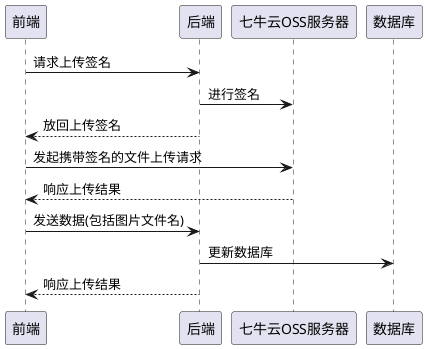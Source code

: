 @startuml
前端 -> 后端 : 请求上传签名
后端 -> 七牛云OSS服务器 : 进行签名
前端 <-- 后端 : 放回上传签名
前端 -> 七牛云OSS服务器 : 发起携带签名的文件上传请求
前端 <-- 七牛云OSS服务器 : 响应上传结果
前端 -> 后端 : 发送数据(包括图片文件名)
后端 -> 数据库 : 更新数据库
后端 --> 前端 : 响应上传结果
@enduml